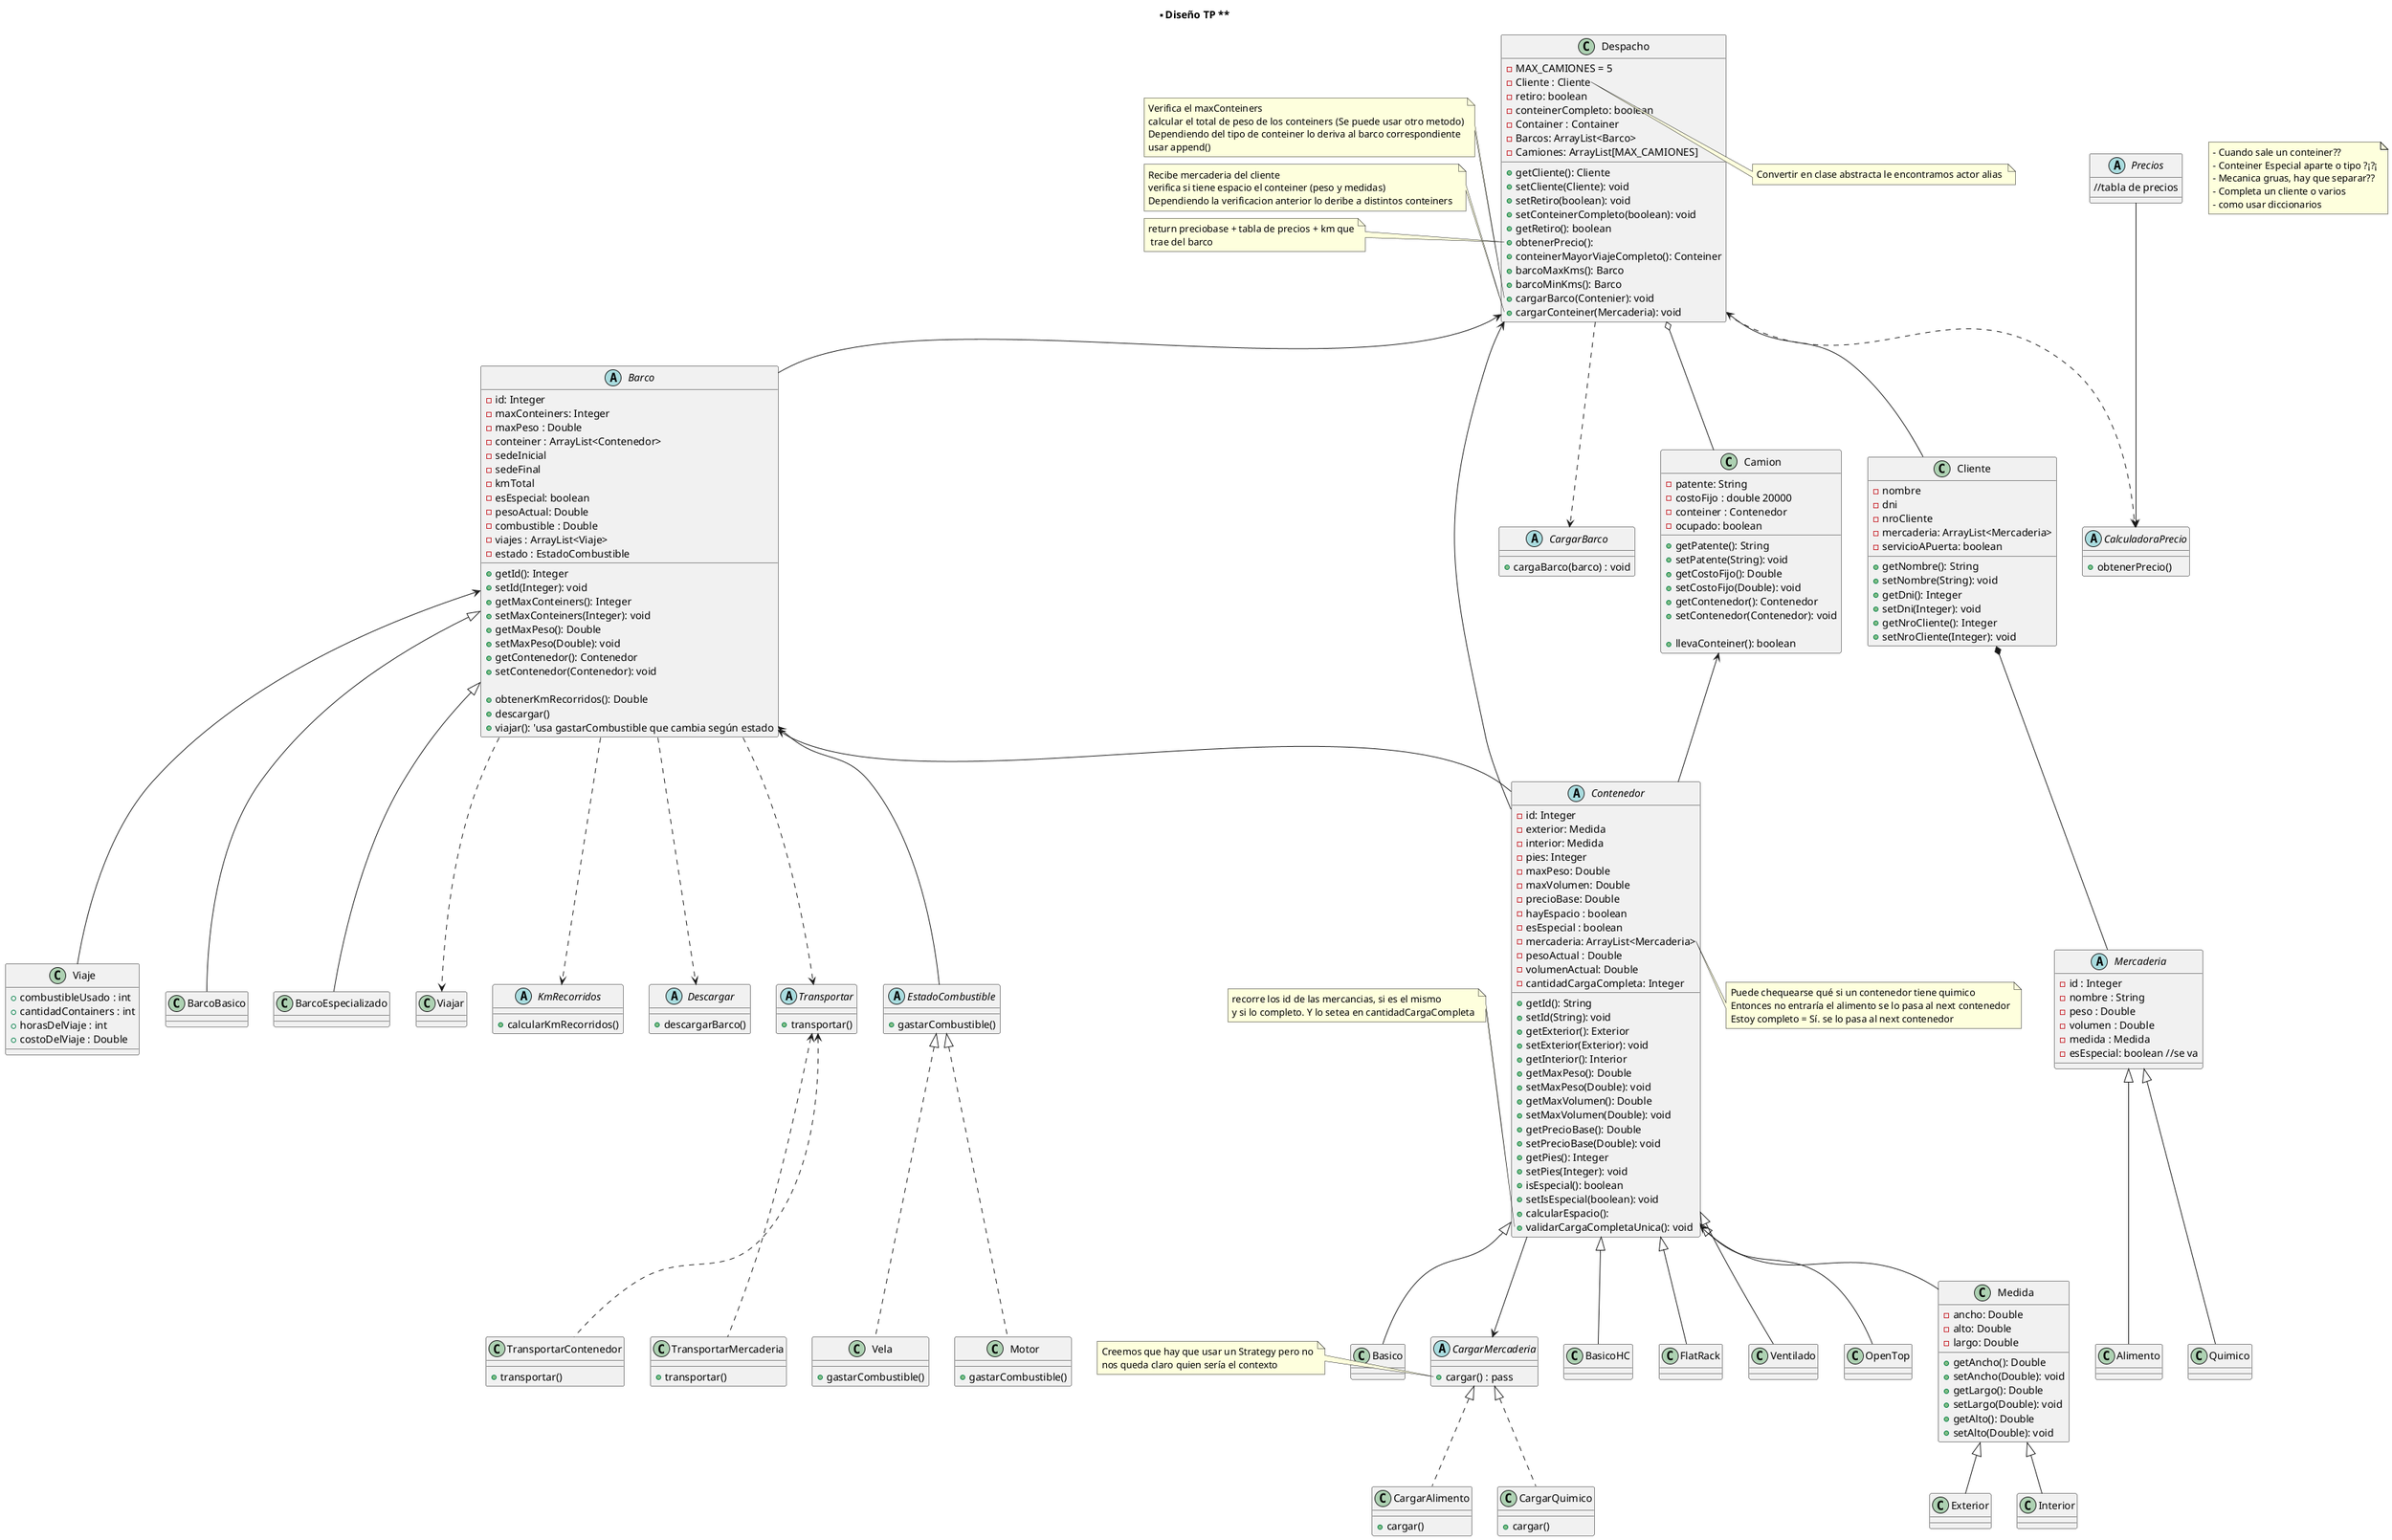 @startuml

title ** Diseño TP **

abstract class Barco{
   - id: Integer
   - maxConteiners: Integer
   - maxPeso : Double 
   - conteiner : ArrayList<Contenedor>
   - sedeInicial
   - sedeFinal 
   - kmTotal
   - esEspecial: boolean 
   - pesoActual: Double 
   - combustible : Double
   - viajes : ArrayList<Viaje>
   - estado : EstadoCombustible

   + getId(): Integer 
   + setId(Integer): void
   + getMaxConteiners(): Integer 
   + setMaxConteiners(Integer): void
   + getMaxPeso(): Double
   + setMaxPeso(Double): void
   + getContenedor(): Contenedor
   + setContenedor(Contenedor): void
   
   + obtenerKmRecorridos(): Double 
   + descargar()
   + viajar(): 'usa gastarCombustible que cambia según estado
}

class Camion{
   - patente: String 
   - costoFijo : double 20000 
   - conteiner : Contenedor 
   - ocupado: boolean 

   + getPatente(): String
   + setPatente(String): void
   + getCostoFijo(): Double 
   + setCostoFijo(Double): void
   + getContenedor(): Contenedor
   + setContenedor(Contenedor): void

   + llevaConteiner(): boolean
}

abstract Class Contenedor{
   - id: Integer 
   - exterior: Medida 
   - interior: Medida  
   - pies: Integer 
   - maxPeso: Double 
   - maxVolumen: Double 
   - precioBase: Double
   - hayEspacio : boolean 
   - esEspecial : boolean
   - mercaderia: ArrayList<Mercaderia>
   - pesoActual : Double 
   - volumenActual: Double 
   - cantidadCargaCompleta: Integer 

   + getId(): String 
   + setId(String): void
   + getExterior(): Exterior
   + setExterior(Exterior): void
   + getInterior(): Interior
   + getMaxPeso(): Double
   + setMaxPeso(Double): void
   + getMaxVolumen(): Double
   + setMaxVolumen(Double): void 
   + getPrecioBase(): Double
   + setPrecioBase(Double): void
   + getPies(): Integer 
   + setPies(Integer): void 
   + isEspecial(): boolean
   + setIsEspecial(boolean): void 
   + calcularEspacio(): 
   + validarCargaCompletaUnica(): void 
}

Class Medida{
   - ancho: Double 
   - alto: Double 
   - largo: Double 
  
   + getAncho(): Double 
   + setAncho(Double): void
   + getLargo(): Double 
   + setLargo(Double): void 
   + getAlto(): Double 
   + setAlto(Double): void
}

class Cliente{
   - nombre
   - dni
   - nroCliente 
   - mercaderia: ArrayList<Mercaderia>
   - servicioAPuerta: boolean 

   + getNombre(): String 
   + setNombre(String): void
   + getDni(): Integer 
   + setDni(Integer): void
   + getNroCliente(): Integer 
   + setNroCliente(Integer): void

}

class Despacho{
   - MAX_CAMIONES = 5
   - Cliente : Cliente 
   - retiro: boolean 
   - conteinerCompleto: boolean  
   - Container : Container 
   - Barcos: ArrayList<Barco>
   - Camiones: ArrayList[MAX_CAMIONES]

   + getCliente(): Cliente 
   + setCliente(Cliente): void
   + setRetiro(boolean): void
   + setConteinerCompleto(boolean): void
   + getRetiro(): boolean
   + obtenerPrecio():
   + conteinerMayorViajeCompleto(): Conteiner 
   + barcoMaxKms(): Barco 
   + barcoMinKms(): Barco 
   + cargarBarco(Contenier): void 
   + cargarConteiner(Mercaderia): void 
}

abstract class CalculadoraPrecio {
   + obtenerPrecio()
}

abstract class Precios{
   //tabla de precios   
}

abstract class CargarBarco {
   + cargaBarco(barco) : void
}

abstract class KmRecorridos {
   + calcularKmRecorridos()
}

abstract class Descargar {
   + descargarBarco()
}

abstract class Transportar {
   + transportar()
}

class TransportarContenedor{
   + transportar()
}

class TransportarMercaderia {
   +transportar()
}

abstract class EstadoCombustible {
   + gastarCombustible()
}

class Vela implements EstadoCombustible{
   + gastarCombustible()
}

class Motor implements EstadoCombustible{
   + gastarCombustible()
}

class Viaje {
   + combustibleUsado : int
   + cantidadContainers : int
   + horasDelViaje : int
   + costoDelViaje : Double
}

' mock ModuloContable

abstract class Mercaderia{
   - id : Integer 
   - nombre : String 
   - peso : Double 
   - volumen : Double 
   - medida : Medida
   - esEspecial: boolean //se va
}

abstract class CargarMercaderia {
   + cargar() : pass
}

class CargarAlimento implements CargarMercaderia {
   + cargar()
}

class CargarQuimico implements CargarMercaderia {
   + cargar()
}

class Alimento extends Mercaderia{

}

class Quimico extends Mercaderia {

}

' Relaciones 

Barco <|-- BarcoBasico
Barco <|-- BarcoEspecializado
Barco <-- Contenedor
Barco ..> Viajar
Barco <-- Viaje 
Barco ..> Transportar
Barco <-- EstadoCombustible
Barco ..> KmRecorridos
Barco ..> Descargar

Contenedor <|-- Basico
Contenedor <|-- BasicoHC
Contenedor <|-- FlatRack
Contenedor <|-- Ventilado
Contenedor <|-- OpenTop
Contenedor <-- Medida
Contenedor --> CargarMercaderia

Camion <-- Contenedor

Medida <|-- Exterior 
Medida <|-- Interior
Despacho <-- Cliente
Despacho o-- Camion
Despacho <-- Barco
Despacho <-- Contenedor
Despacho ..> CalculadoraPrecio
Despacho ..> CargarBarco

Cliente *-- Mercaderia

Transportar <.. TransportarContenedor
Transportar <.. TransportarMercaderia

Precios --> CalculadoraPrecio

'Notas

note as n1 
   - Cuando sale un conteiner??
   - Conteiner Especial aparte o tipo ?¡?¡
   - Mecanica gruas, hay que separar??
   - Completa un cliente o varios
   - como usar diccionarios
end note

note left of Despacho::cargarBarco
  Verifica el maxConteiners
  calcular el total de peso de los conteiners (Se puede usar otro metodo)
  Dependiendo del tipo de conteiner lo deriva al barco correspondiente
  usar append()
end note 

note left of Despacho::cargarConteiner
   Recibe mercaderia del cliente
   verifica si tiene espacio el conteiner (peso y medidas)
   Dependiendo la verificacion anterior lo deribe a distintos conteiners 
end note 


note right of Barco::sumaKmRecorridos
  Usa el GPS, y adentro del metodo descargar
  llamar a esta funcion.

end note

note left of Despacho::obtenerPrecio
  return preciobase + tabla de precios + km que
   trae del barco
end note 

note left of Contenedor::validarCargaCompletaUnica
  recorre los id de las mercancias, si es el mismo 
  y si lo completo. Y lo setea en cantidadCargaCompleta
end note

note right of Despacho::Cliente
   Convertir en clase abstracta le encontramos actor alias 
end note

note right of Contenedor::mercaderia
   Puede chequearse qué si un contenedor tiene quimico
   Entonces no entraría el alimento se lo pasa al next contenedor
   Estoy completo = Sí. se lo pasa al next contenedor
end note

note left of CargarMercaderia::cargar
   Creemos que hay que usar un Strategy pero no
   nos queda claro quien sería el contexto
end note


@enduml